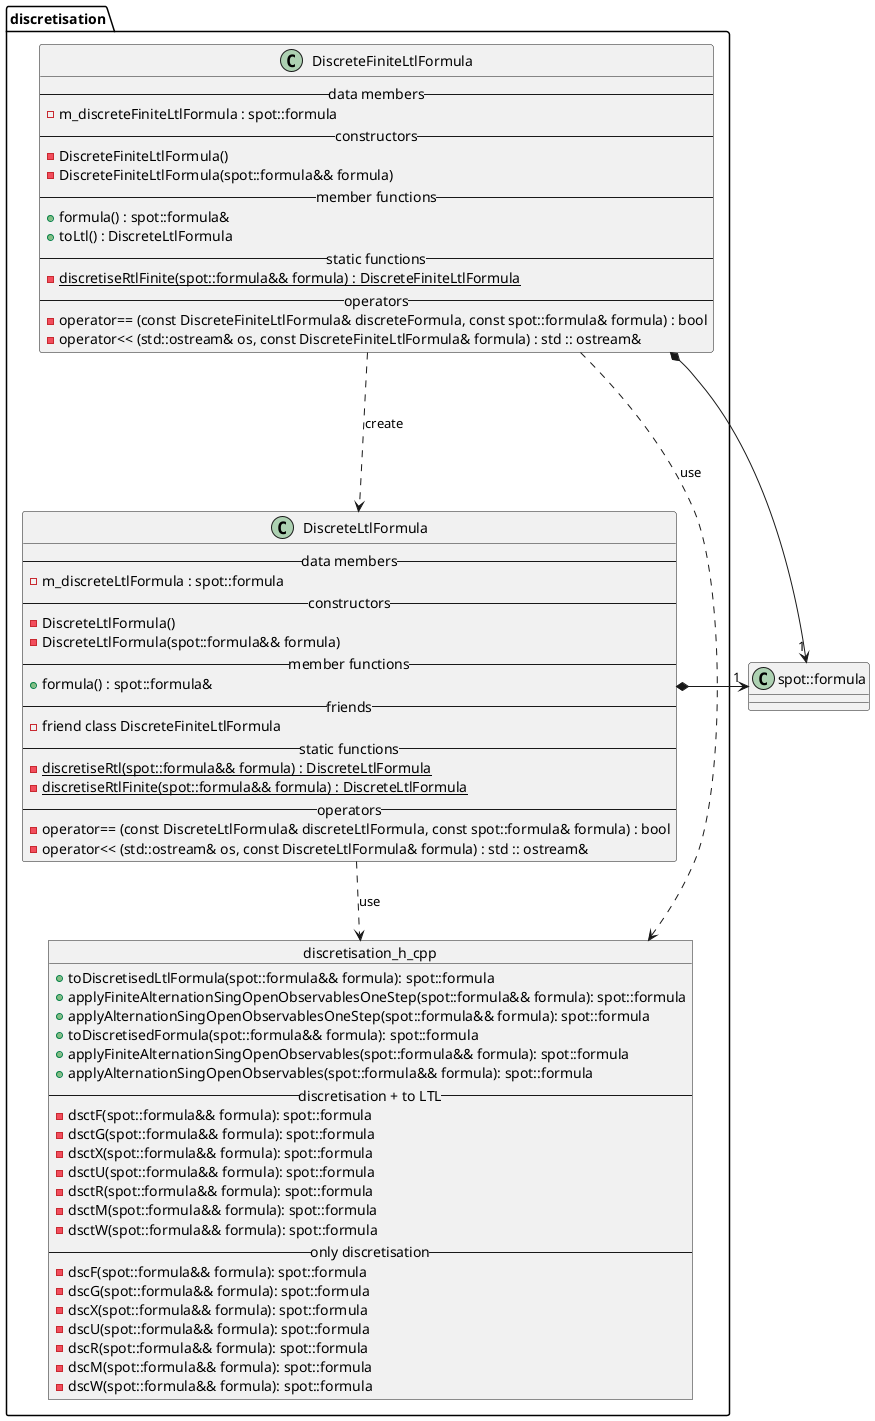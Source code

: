 @startuml
package discretisation {
    class DiscreteFiniteLtlFormula {
        --data members--
        -m_discreteFiniteLtlFormula : spot::formula
        --constructors--
        -DiscreteFiniteLtlFormula()
        -DiscreteFiniteLtlFormula(spot::formula&& formula)
        --member functions--
        +formula() : spot::formula&
        +toLtl() : DiscreteLtlFormula
        --static functions--
        -{static} discretiseRtlFinite(spot::formula&& formula) : DiscreteFiniteLtlFormula
        --operators--
        -operator== (const DiscreteFiniteLtlFormula& discreteFormula, const spot::formula& formula) : bool
        -operator<< (std::ostream& os, const DiscreteFiniteLtlFormula& formula) : std :: ostream&
    }

    class DiscreteLtlFormula {
        --data members--
        -m_discreteLtlFormula : spot::formula
        --constructors--
        -DiscreteLtlFormula()
        -DiscreteLtlFormula(spot::formula&& formula)
        --member functions--
        +formula() : spot::formula&
        --friends--
        -friend class DiscreteFiniteLtlFormula
        --static functions--
        -{static} discretiseRtl(spot::formula&& formula) : DiscreteLtlFormula
        -{static} discretiseRtlFinite(spot::formula&& formula) : DiscreteLtlFormula
        --operators--
        -operator== (const DiscreteLtlFormula& discreteLtlFormula, const spot::formula& formula) : bool
        -operator<< (std::ostream& os, const DiscreteLtlFormula& formula) : std :: ostream&
    }

    object discretisation_h_cpp {
        +toDiscretisedLtlFormula(spot::formula&& formula): spot::formula
        +applyFiniteAlternationSingOpenObservablesOneStep(spot::formula&& formula): spot::formula
        +applyAlternationSingOpenObservablesOneStep(spot::formula&& formula): spot::formula
        +toDiscretisedFormula(spot::formula&& formula): spot::formula
        +applyFiniteAlternationSingOpenObservables(spot::formula&& formula): spot::formula
        +applyAlternationSingOpenObservables(spot::formula&& formula): spot::formula
        --discretisation + to LTL--
        -dsctF(spot::formula&& formula): spot::formula
        -dsctG(spot::formula&& formula): spot::formula
        -dsctX(spot::formula&& formula): spot::formula
        -dsctU(spot::formula&& formula): spot::formula
        -dsctR(spot::formula&& formula): spot::formula
        -dsctM(spot::formula&& formula): spot::formula
        -dsctW(spot::formula&& formula): spot::formula
        --only discretisation--
        -dscF(spot::formula&& formula): spot::formula
        -dscG(spot::formula&& formula): spot::formula
        -dscX(spot::formula&& formula): spot::formula
        -dscU(spot::formula&& formula): spot::formula
        -dscR(spot::formula&& formula): spot::formula
        -dscM(spot::formula&& formula): spot::formula
        -dscW(spot::formula&& formula): spot::formula
    }
}

class spot::formula {}

DiscreteFiniteLtlFormula ...> DiscreteLtlFormula : create
DiscreteFiniteLtlFormula*-> "1" spot::formula
DiscreteLtlFormula*-> "1" spot::formula
DiscreteLtlFormula ..> discretisation_h_cpp : use
DiscreteFiniteLtlFormula ..> discretisation_h_cpp : use

@enduml
